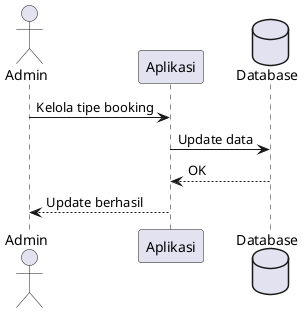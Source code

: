 @startuml
actor Admin
participant Aplikasi
database Database

Admin -> Aplikasi: Kelola tipe booking
Aplikasi -> Database: Update data
Database --> Aplikasi: OK
Aplikasi --> Admin: Update berhasil
@enduml